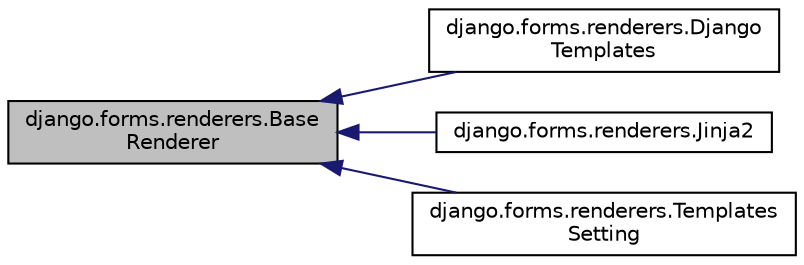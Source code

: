 digraph "django.forms.renderers.BaseRenderer"
{
 // LATEX_PDF_SIZE
  edge [fontname="Helvetica",fontsize="10",labelfontname="Helvetica",labelfontsize="10"];
  node [fontname="Helvetica",fontsize="10",shape=record];
  rankdir="LR";
  Node1 [label="django.forms.renderers.Base\lRenderer",height=0.2,width=0.4,color="black", fillcolor="grey75", style="filled", fontcolor="black",tooltip=" "];
  Node1 -> Node2 [dir="back",color="midnightblue",fontsize="10",style="solid"];
  Node2 [label="django.forms.renderers.Django\lTemplates",height=0.2,width=0.4,color="black", fillcolor="white", style="filled",URL="$classdjango_1_1forms_1_1renderers_1_1_django_templates.html",tooltip=" "];
  Node1 -> Node3 [dir="back",color="midnightblue",fontsize="10",style="solid"];
  Node3 [label="django.forms.renderers.Jinja2",height=0.2,width=0.4,color="black", fillcolor="white", style="filled",URL="$classdjango_1_1forms_1_1renderers_1_1_jinja2.html",tooltip=" "];
  Node1 -> Node4 [dir="back",color="midnightblue",fontsize="10",style="solid"];
  Node4 [label="django.forms.renderers.Templates\lSetting",height=0.2,width=0.4,color="black", fillcolor="white", style="filled",URL="$classdjango_1_1forms_1_1renderers_1_1_templates_setting.html",tooltip=" "];
}
